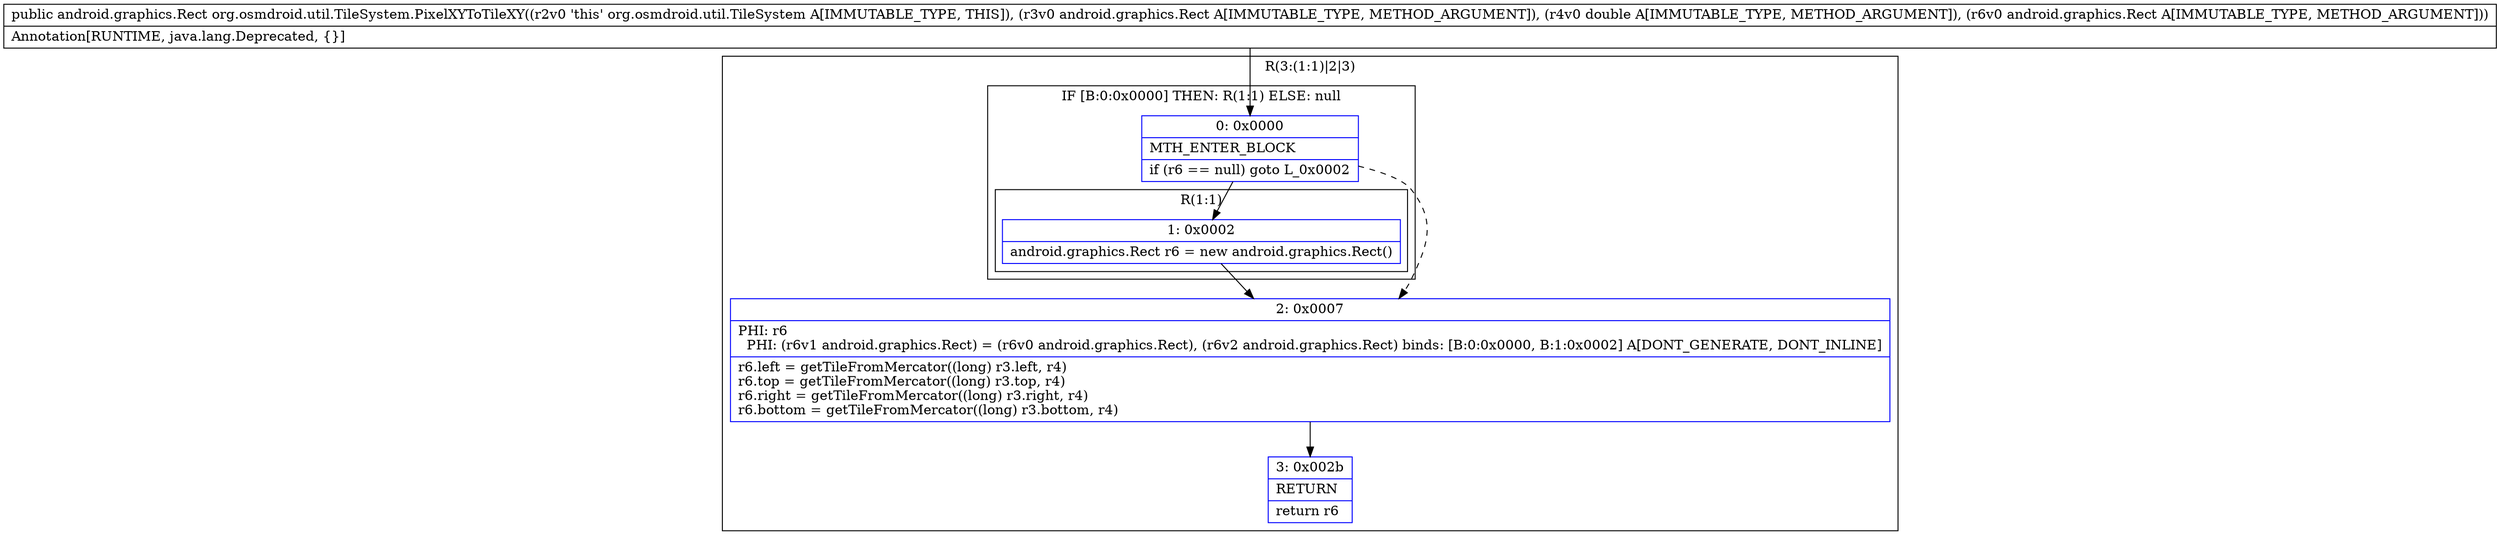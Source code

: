 digraph "CFG fororg.osmdroid.util.TileSystem.PixelXYToTileXY(Landroid\/graphics\/Rect;DLandroid\/graphics\/Rect;)Landroid\/graphics\/Rect;" {
subgraph cluster_Region_630674495 {
label = "R(3:(1:1)|2|3)";
node [shape=record,color=blue];
subgraph cluster_IfRegion_1558218011 {
label = "IF [B:0:0x0000] THEN: R(1:1) ELSE: null";
node [shape=record,color=blue];
Node_0 [shape=record,label="{0\:\ 0x0000|MTH_ENTER_BLOCK\l|if (r6 == null) goto L_0x0002\l}"];
subgraph cluster_Region_211182243 {
label = "R(1:1)";
node [shape=record,color=blue];
Node_1 [shape=record,label="{1\:\ 0x0002|android.graphics.Rect r6 = new android.graphics.Rect()\l}"];
}
}
Node_2 [shape=record,label="{2\:\ 0x0007|PHI: r6 \l  PHI: (r6v1 android.graphics.Rect) = (r6v0 android.graphics.Rect), (r6v2 android.graphics.Rect) binds: [B:0:0x0000, B:1:0x0002] A[DONT_GENERATE, DONT_INLINE]\l|r6.left = getTileFromMercator((long) r3.left, r4)\lr6.top = getTileFromMercator((long) r3.top, r4)\lr6.right = getTileFromMercator((long) r3.right, r4)\lr6.bottom = getTileFromMercator((long) r3.bottom, r4)\l}"];
Node_3 [shape=record,label="{3\:\ 0x002b|RETURN\l|return r6\l}"];
}
MethodNode[shape=record,label="{public android.graphics.Rect org.osmdroid.util.TileSystem.PixelXYToTileXY((r2v0 'this' org.osmdroid.util.TileSystem A[IMMUTABLE_TYPE, THIS]), (r3v0 android.graphics.Rect A[IMMUTABLE_TYPE, METHOD_ARGUMENT]), (r4v0 double A[IMMUTABLE_TYPE, METHOD_ARGUMENT]), (r6v0 android.graphics.Rect A[IMMUTABLE_TYPE, METHOD_ARGUMENT]))  | Annotation[RUNTIME, java.lang.Deprecated, \{\}]\l}"];
MethodNode -> Node_0;
Node_0 -> Node_1;
Node_0 -> Node_2[style=dashed];
Node_1 -> Node_2;
Node_2 -> Node_3;
}

